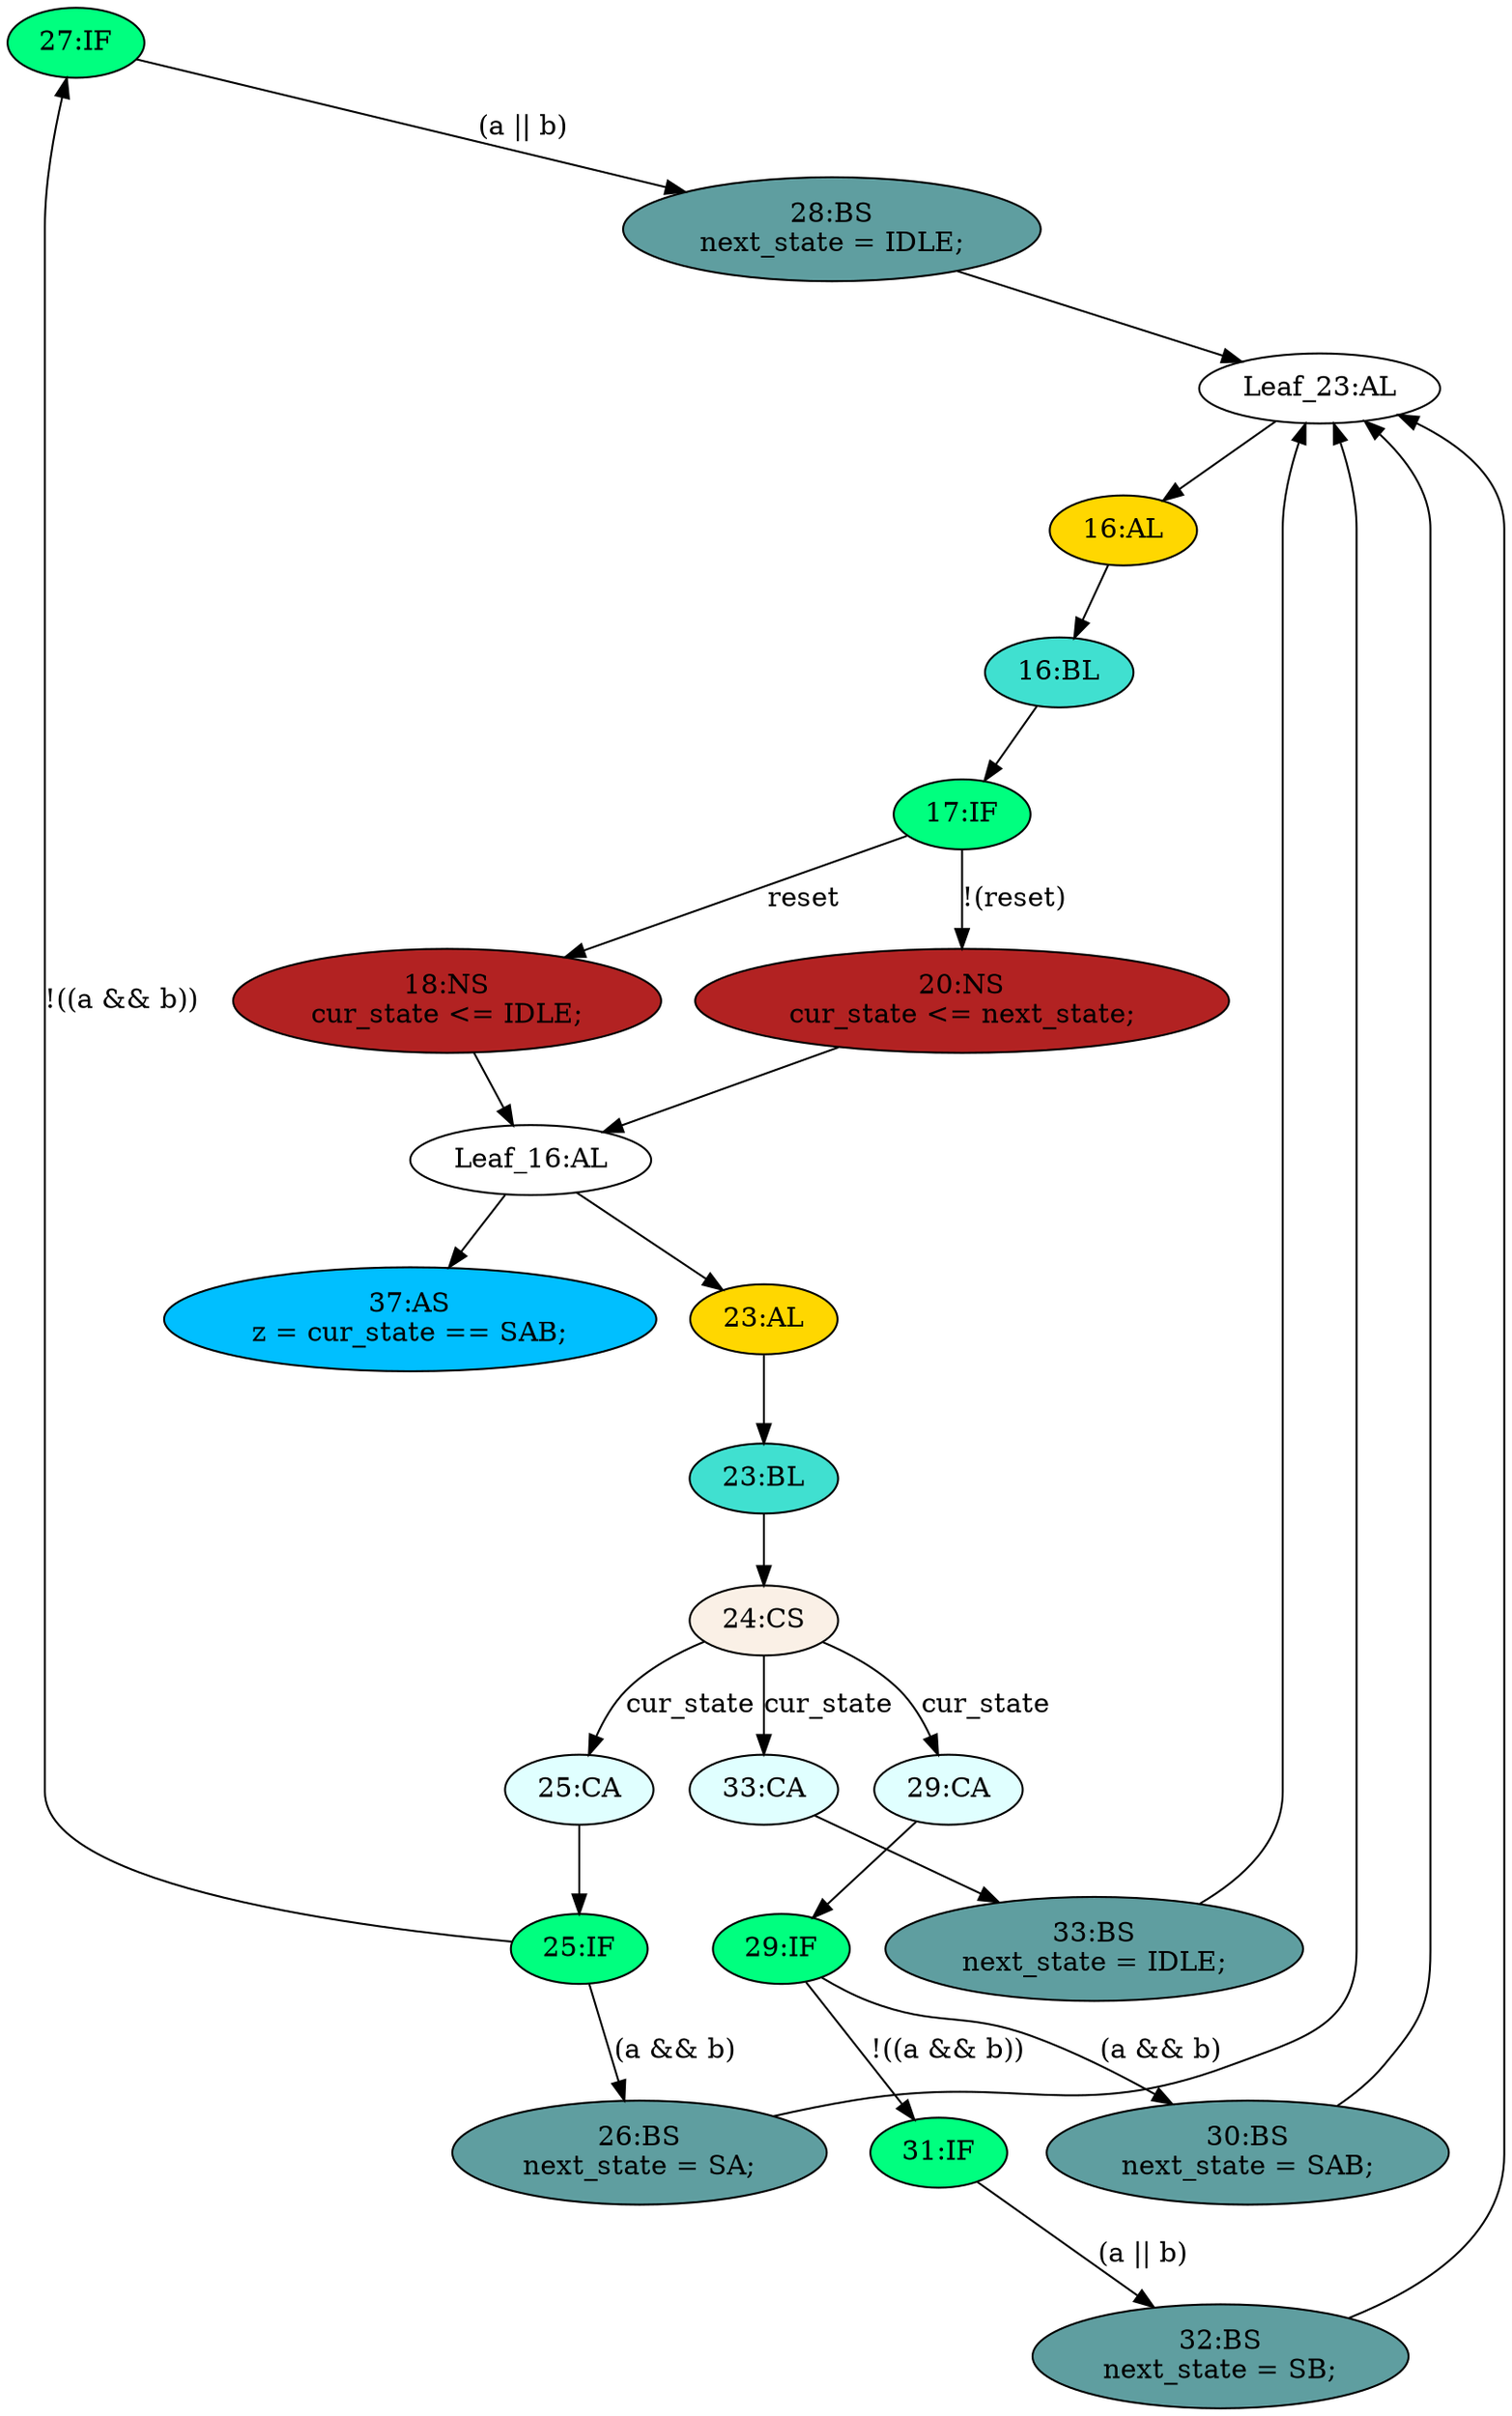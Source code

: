 strict digraph "compose( ,  )" {
	node [label="\N"];
	"27:IF"	[ast="<pyverilog.vparser.ast.IfStatement object at 0x7fdbd5eaa110>",
		fillcolor=springgreen,
		label="27:IF",
		statements="[]",
		style=filled,
		typ=IfStatement];
	"28:BS"	[ast="<pyverilog.vparser.ast.BlockingSubstitution object at 0x7fdbd5e46150>",
		fillcolor=cadetblue,
		label="28:BS
next_state = IDLE;",
		statements="[<pyverilog.vparser.ast.BlockingSubstitution object at 0x7fdbd5e46150>]",
		style=filled,
		typ=BlockingSubstitution];
	"27:IF" -> "28:BS"	[cond="['a', 'b']",
		label="(a || b)",
		lineno=27];
	"29:IF"	[ast="<pyverilog.vparser.ast.IfStatement object at 0x7fdbd5a98c90>",
		fillcolor=springgreen,
		label="29:IF",
		statements="[]",
		style=filled,
		typ=IfStatement];
	"30:BS"	[ast="<pyverilog.vparser.ast.BlockingSubstitution object at 0x7fdbd5a98cd0>",
		fillcolor=cadetblue,
		label="30:BS
next_state = SAB;",
		statements="[<pyverilog.vparser.ast.BlockingSubstitution object at 0x7fdbd5a98cd0>]",
		style=filled,
		typ=BlockingSubstitution];
	"29:IF" -> "30:BS"	[cond="['a', 'b']",
		label="(a && b)",
		lineno=29];
	"31:IF"	[ast="<pyverilog.vparser.ast.IfStatement object at 0x7fdbd5a98810>",
		fillcolor=springgreen,
		label="31:IF",
		statements="[]",
		style=filled,
		typ=IfStatement];
	"29:IF" -> "31:IF"	[cond="['a', 'b']",
		label="!((a && b))",
		lineno=29];
	"Leaf_16:AL"	[def_var="['cur_state']",
		label="Leaf_16:AL"];
	"37:AS"	[ast="<pyverilog.vparser.ast.Assign object at 0x7fdbd5a98fd0>",
		def_var="['z']",
		fillcolor=deepskyblue,
		label="37:AS
z = cur_state == SAB;",
		statements="[]",
		style=filled,
		typ=Assign,
		use_var="['cur_state']"];
	"Leaf_16:AL" -> "37:AS";
	"23:AL"	[ast="<pyverilog.vparser.ast.Always object at 0x7fdbd5be6e90>",
		clk_sens=False,
		fillcolor=gold,
		label="23:AL",
		sens="['cur_state', 'a', 'b']",
		statements="[]",
		style=filled,
		typ=Always,
		use_var="['a', 'cur_state', 'b']"];
	"Leaf_16:AL" -> "23:AL";
	"32:BS"	[ast="<pyverilog.vparser.ast.BlockingSubstitution object at 0x7fdbd5a98d90>",
		fillcolor=cadetblue,
		label="32:BS
next_state = SB;",
		statements="[<pyverilog.vparser.ast.BlockingSubstitution object at 0x7fdbd5a98d90>]",
		style=filled,
		typ=BlockingSubstitution];
	"Leaf_23:AL"	[def_var="['next_state']",
		label="Leaf_23:AL"];
	"32:BS" -> "Leaf_23:AL"	[cond="[]",
		lineno=None];
	"24:CS"	[ast="<pyverilog.vparser.ast.CaseStatement object at 0x7fdbd73ff450>",
		fillcolor=linen,
		label="24:CS",
		statements="[]",
		style=filled,
		typ=CaseStatement];
	"33:CA"	[ast="<pyverilog.vparser.ast.Case object at 0x7fdbd5a98350>",
		fillcolor=lightcyan,
		label="33:CA",
		statements="[]",
		style=filled,
		typ=Case];
	"24:CS" -> "33:CA"	[cond="['cur_state']",
		label=cur_state,
		lineno=24];
	"25:CA"	[ast="<pyverilog.vparser.ast.Case object at 0x7fdbd5be6650>",
		fillcolor=lightcyan,
		label="25:CA",
		statements="[]",
		style=filled,
		typ=Case];
	"24:CS" -> "25:CA"	[cond="['cur_state']",
		label=cur_state,
		lineno=24];
	"29:CA"	[ast="<pyverilog.vparser.ast.Case object at 0x7fdbd5f5ee50>",
		fillcolor=lightcyan,
		label="29:CA",
		statements="[]",
		style=filled,
		typ=Case];
	"24:CS" -> "29:CA"	[cond="['cur_state']",
		label=cur_state,
		lineno=24];
	"20:NS"	[ast="<pyverilog.vparser.ast.NonblockingSubstitution object at 0x7fdbd5bf1250>",
		fillcolor=firebrick,
		label="20:NS
cur_state <= next_state;",
		statements="[<pyverilog.vparser.ast.NonblockingSubstitution object at 0x7fdbd5bf1250>]",
		style=filled,
		typ=NonblockingSubstitution];
	"20:NS" -> "Leaf_16:AL"	[cond="[]",
		lineno=None];
	"28:BS" -> "Leaf_23:AL"	[cond="[]",
		lineno=None];
	"17:IF"	[ast="<pyverilog.vparser.ast.IfStatement object at 0x7fdbd5b8ebd0>",
		fillcolor=springgreen,
		label="17:IF",
		statements="[]",
		style=filled,
		typ=IfStatement];
	"17:IF" -> "20:NS"	[cond="['reset']",
		label="!(reset)",
		lineno=17];
	"18:NS"	[ast="<pyverilog.vparser.ast.NonblockingSubstitution object at 0x7fdbd5b8e4d0>",
		fillcolor=firebrick,
		label="18:NS
cur_state <= IDLE;",
		statements="[<pyverilog.vparser.ast.NonblockingSubstitution object at 0x7fdbd5b8e4d0>]",
		style=filled,
		typ=NonblockingSubstitution];
	"17:IF" -> "18:NS"	[cond="['reset']",
		label=reset,
		lineno=17];
	"18:NS" -> "Leaf_16:AL"	[cond="[]",
		lineno=None];
	"26:BS"	[ast="<pyverilog.vparser.ast.BlockingSubstitution object at 0x7fdbd9d45d10>",
		fillcolor=cadetblue,
		label="26:BS
next_state = SA;",
		statements="[<pyverilog.vparser.ast.BlockingSubstitution object at 0x7fdbd9d45d10>]",
		style=filled,
		typ=BlockingSubstitution];
	"26:BS" -> "Leaf_23:AL"	[cond="[]",
		lineno=None];
	"16:AL"	[ast="<pyverilog.vparser.ast.Always object at 0x7fdbd5be3890>",
		clk_sens=True,
		fillcolor=gold,
		label="16:AL",
		sens="['clk', 'reset']",
		statements="[]",
		style=filled,
		typ=Always,
		use_var="['reset', 'next_state']"];
	"16:BL"	[ast="<pyverilog.vparser.ast.Block object at 0x7fdbd5be3ed0>",
		fillcolor=turquoise,
		label="16:BL",
		statements="[]",
		style=filled,
		typ=Block];
	"16:AL" -> "16:BL"	[cond="[]",
		lineno=None];
	"33:BS"	[ast="<pyverilog.vparser.ast.BlockingSubstitution object at 0x7fdbd5a98890>",
		fillcolor=cadetblue,
		label="33:BS
next_state = IDLE;",
		statements="[<pyverilog.vparser.ast.BlockingSubstitution object at 0x7fdbd5a98890>]",
		style=filled,
		typ=BlockingSubstitution];
	"33:BS" -> "Leaf_23:AL"	[cond="[]",
		lineno=None];
	"23:BL"	[ast="<pyverilog.vparser.ast.Block object at 0x7fdbd5be6850>",
		fillcolor=turquoise,
		label="23:BL",
		statements="[]",
		style=filled,
		typ=Block];
	"23:BL" -> "24:CS"	[cond="[]",
		lineno=None];
	"Leaf_23:AL" -> "16:AL";
	"25:IF"	[ast="<pyverilog.vparser.ast.IfStatement object at 0x7fdbd92a4190>",
		fillcolor=springgreen,
		label="25:IF",
		statements="[]",
		style=filled,
		typ=IfStatement];
	"25:IF" -> "27:IF"	[cond="['a', 'b']",
		label="!((a && b))",
		lineno=25];
	"25:IF" -> "26:BS"	[cond="['a', 'b']",
		label="(a && b)",
		lineno=25];
	"30:BS" -> "Leaf_23:AL"	[cond="[]",
		lineno=None];
	"33:CA" -> "33:BS"	[cond="[]",
		lineno=None];
	"25:CA" -> "25:IF"	[cond="[]",
		lineno=None];
	"31:IF" -> "32:BS"	[cond="['a', 'b']",
		label="(a || b)",
		lineno=31];
	"23:AL" -> "23:BL"	[cond="[]",
		lineno=None];
	"29:CA" -> "29:IF"	[cond="[]",
		lineno=None];
	"16:BL" -> "17:IF"	[cond="[]",
		lineno=None];
}
